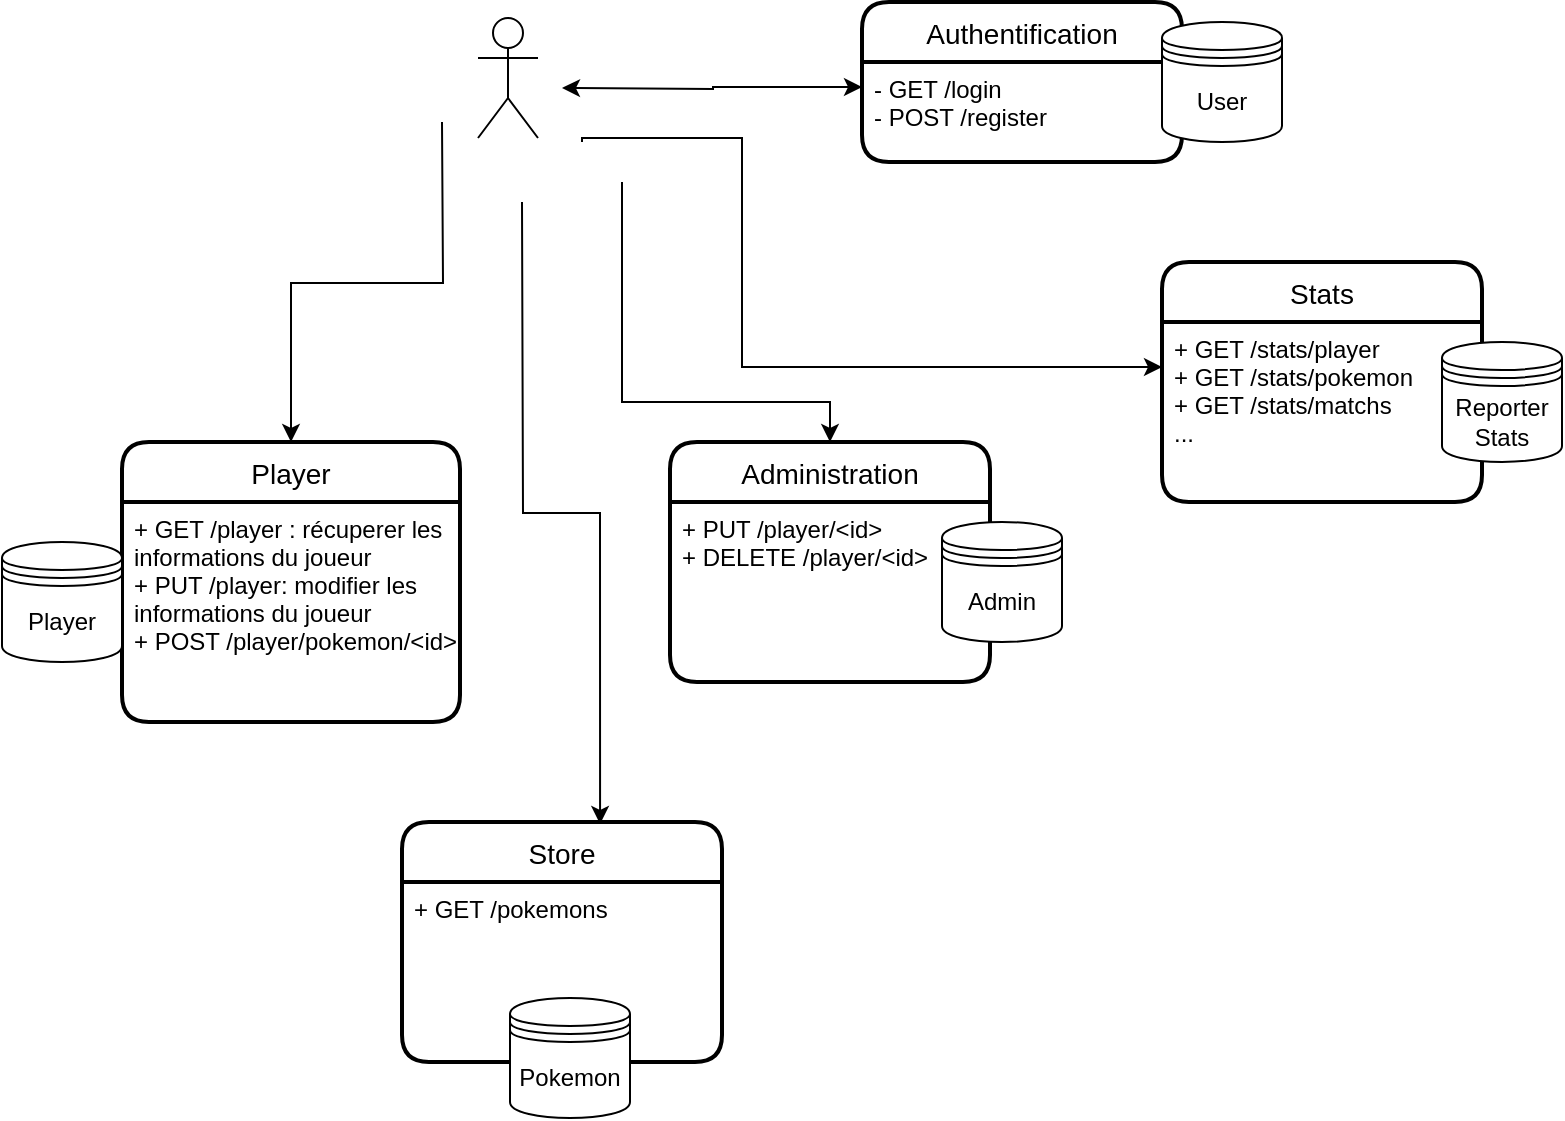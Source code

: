 <mxfile version="20.5.3"><diagram id="MR0eQ068Gq2AColCQrst" name="Page-1"><mxGraphModel dx="782" dy="460" grid="1" gridSize="10" guides="1" tooltips="1" connect="1" arrows="1" fold="1" page="1" pageScale="1" pageWidth="827" pageHeight="1169" math="0" shadow="0"><root><mxCell id="0"/><mxCell id="1" parent="0"/><mxCell id="pNaxqqhV66uy22TF9aAl-10" value="Authentification" style="swimlane;childLayout=stackLayout;horizontal=1;startSize=30;horizontalStack=0;rounded=1;fontSize=14;fontStyle=0;strokeWidth=2;resizeParent=0;resizeLast=1;shadow=0;dashed=0;align=center;" vertex="1" parent="1"><mxGeometry x="430" y="80" width="160" height="80" as="geometry"/></mxCell><mxCell id="pNaxqqhV66uy22TF9aAl-11" value="- GET /login&#xA;- POST /register&#xA;" style="align=left;strokeColor=none;fillColor=none;spacingLeft=4;fontSize=12;verticalAlign=top;resizable=0;rotatable=0;part=1;" vertex="1" parent="pNaxqqhV66uy22TF9aAl-10"><mxGeometry y="30" width="160" height="50" as="geometry"/></mxCell><mxCell id="pNaxqqhV66uy22TF9aAl-23" style="edgeStyle=orthogonalEdgeStyle;rounded=0;orthogonalLoop=1;jettySize=auto;html=1;" edge="1" parent="1" target="pNaxqqhV66uy22TF9aAl-21"><mxGeometry relative="1" as="geometry"><mxPoint x="220" y="140" as="sourcePoint"/></mxGeometry></mxCell><mxCell id="pNaxqqhV66uy22TF9aAl-26" style="edgeStyle=orthogonalEdgeStyle;rounded=0;orthogonalLoop=1;jettySize=auto;html=1;entryX=0.5;entryY=0;entryDx=0;entryDy=0;" edge="1" parent="1" target="pNaxqqhV66uy22TF9aAl-24"><mxGeometry relative="1" as="geometry"><mxPoint x="310" y="170" as="sourcePoint"/><Array as="points"><mxPoint x="310" y="180"/><mxPoint x="310" y="280"/><mxPoint x="414" y="280"/></Array></mxGeometry></mxCell><mxCell id="pNaxqqhV66uy22TF9aAl-29" style="edgeStyle=orthogonalEdgeStyle;rounded=0;orthogonalLoop=1;jettySize=auto;html=1;entryX=0;entryY=0.25;entryDx=0;entryDy=0;startArrow=none;startFill=0;endArrow=classic;endFill=1;" edge="1" parent="1" target="pNaxqqhV66uy22TF9aAl-28"><mxGeometry relative="1" as="geometry"><mxPoint x="290" y="150" as="sourcePoint"/><Array as="points"><mxPoint x="370" y="148"/><mxPoint x="370" y="263"/></Array></mxGeometry></mxCell><mxCell id="pNaxqqhV66uy22TF9aAl-45" style="edgeStyle=orthogonalEdgeStyle;rounded=0;orthogonalLoop=1;jettySize=auto;html=1;entryX=0.619;entryY=0.008;entryDx=0;entryDy=0;entryPerimeter=0;startArrow=none;startFill=0;endArrow=classic;endFill=1;" edge="1" parent="1" target="pNaxqqhV66uy22TF9aAl-36"><mxGeometry relative="1" as="geometry"><mxPoint x="260" y="180" as="sourcePoint"/></mxGeometry></mxCell><mxCell id="pNaxqqhV66uy22TF9aAl-12" value="" style="shape=umlActor;verticalLabelPosition=bottom;verticalAlign=top;html=1;" vertex="1" parent="1"><mxGeometry x="238" y="88" width="30" height="60" as="geometry"/></mxCell><mxCell id="pNaxqqhV66uy22TF9aAl-19" style="edgeStyle=orthogonalEdgeStyle;rounded=0;orthogonalLoop=1;jettySize=auto;html=1;exitX=0;exitY=0.25;exitDx=0;exitDy=0;startArrow=classic;startFill=1;" edge="1" parent="1" source="pNaxqqhV66uy22TF9aAl-11"><mxGeometry relative="1" as="geometry"><mxPoint x="280" y="123" as="targetPoint"/></mxGeometry></mxCell><mxCell id="pNaxqqhV66uy22TF9aAl-21" value="Player" style="swimlane;childLayout=stackLayout;horizontal=1;startSize=30;horizontalStack=0;rounded=1;fontSize=14;fontStyle=0;strokeWidth=2;resizeParent=0;resizeLast=1;shadow=0;dashed=0;align=center;" vertex="1" parent="1"><mxGeometry x="60" y="300" width="169" height="140" as="geometry"/></mxCell><mxCell id="pNaxqqhV66uy22TF9aAl-22" value="+ GET /player : récuperer les&#xA;informations du joueur&#xA;+ PUT /player: modifier les &#xA;informations du joueur&#xA;+ POST /player/pokemon/&lt;id&gt;&#xA;&#xA;" style="align=left;strokeColor=none;fillColor=none;spacingLeft=4;fontSize=12;verticalAlign=top;resizable=0;rotatable=0;part=1;" vertex="1" parent="pNaxqqhV66uy22TF9aAl-21"><mxGeometry y="30" width="169" height="110" as="geometry"/></mxCell><mxCell id="pNaxqqhV66uy22TF9aAl-24" value="Administration" style="swimlane;childLayout=stackLayout;horizontal=1;startSize=30;horizontalStack=0;rounded=1;fontSize=14;fontStyle=0;strokeWidth=2;resizeParent=0;resizeLast=1;shadow=0;dashed=0;align=center;" vertex="1" parent="1"><mxGeometry x="334" y="300" width="160" height="120" as="geometry"/></mxCell><mxCell id="pNaxqqhV66uy22TF9aAl-25" value="+ PUT /player/&lt;id&gt;&#xA;+ DELETE /player/&lt;id&gt;&#xA;" style="align=left;strokeColor=none;fillColor=none;spacingLeft=4;fontSize=12;verticalAlign=top;resizable=0;rotatable=0;part=1;" vertex="1" parent="pNaxqqhV66uy22TF9aAl-24"><mxGeometry y="30" width="160" height="90" as="geometry"/></mxCell><mxCell id="pNaxqqhV66uy22TF9aAl-27" value="Stats" style="swimlane;childLayout=stackLayout;horizontal=1;startSize=30;horizontalStack=0;rounded=1;fontSize=14;fontStyle=0;strokeWidth=2;resizeParent=0;resizeLast=1;shadow=0;dashed=0;align=center;" vertex="1" parent="1"><mxGeometry x="580" y="210" width="160" height="120" as="geometry"/></mxCell><mxCell id="pNaxqqhV66uy22TF9aAl-28" value="+ GET /stats/player&#xA;+ GET /stats/pokemon&#xA;+ GET /stats/matchs&#xA;...&#xA;" style="align=left;strokeColor=none;fillColor=none;spacingLeft=4;fontSize=12;verticalAlign=top;resizable=0;rotatable=0;part=1;" vertex="1" parent="pNaxqqhV66uy22TF9aAl-27"><mxGeometry y="30" width="160" height="90" as="geometry"/></mxCell><mxCell id="pNaxqqhV66uy22TF9aAl-31" value="&lt;div&gt;Reporter&lt;/div&gt;&lt;div&gt;Stats&lt;br&gt;&lt;/div&gt;" style="shape=datastore;whiteSpace=wrap;html=1;" vertex="1" parent="1"><mxGeometry x="720" y="250" width="60" height="60" as="geometry"/></mxCell><mxCell id="pNaxqqhV66uy22TF9aAl-32" value="User" style="shape=datastore;whiteSpace=wrap;html=1;" vertex="1" parent="1"><mxGeometry x="580" y="90" width="60" height="60" as="geometry"/></mxCell><mxCell id="pNaxqqhV66uy22TF9aAl-33" value="&lt;div&gt;Admin&lt;/div&gt;" style="shape=datastore;whiteSpace=wrap;html=1;" vertex="1" parent="1"><mxGeometry x="470" y="340" width="60" height="60" as="geometry"/></mxCell><mxCell id="pNaxqqhV66uy22TF9aAl-34" value="Player" style="shape=datastore;whiteSpace=wrap;html=1;" vertex="1" parent="1"><mxGeometry y="350" width="60" height="60" as="geometry"/></mxCell><mxCell id="pNaxqqhV66uy22TF9aAl-43" style="edgeStyle=none;rounded=0;orthogonalLoop=1;jettySize=auto;html=1;exitX=0;exitY=0.5;exitDx=0;exitDy=0;startArrow=none;startFill=0;endArrow=classic;endFill=1;" edge="1" parent="1" source="pNaxqqhV66uy22TF9aAl-36"><mxGeometry relative="1" as="geometry"><mxPoint x="200" y="550" as="targetPoint"/></mxGeometry></mxCell><mxCell id="pNaxqqhV66uy22TF9aAl-36" value="Store" style="swimlane;childLayout=stackLayout;horizontal=1;startSize=30;horizontalStack=0;rounded=1;fontSize=14;fontStyle=0;strokeWidth=2;resizeParent=0;resizeLast=1;shadow=0;dashed=0;align=center;" vertex="1" parent="1"><mxGeometry x="200" y="490" width="160" height="120" as="geometry"/></mxCell><mxCell id="pNaxqqhV66uy22TF9aAl-37" value="+ GET /pokemons&#xA;" style="align=left;strokeColor=none;fillColor=none;spacingLeft=4;fontSize=12;verticalAlign=top;resizable=0;rotatable=0;part=1;" vertex="1" parent="pNaxqqhV66uy22TF9aAl-36"><mxGeometry y="30" width="160" height="90" as="geometry"/></mxCell><mxCell id="pNaxqqhV66uy22TF9aAl-46" value="&lt;div&gt;Pokemon&lt;/div&gt;" style="shape=datastore;whiteSpace=wrap;html=1;" vertex="1" parent="1"><mxGeometry x="254" y="578" width="60" height="60" as="geometry"/></mxCell></root></mxGraphModel></diagram></mxfile>